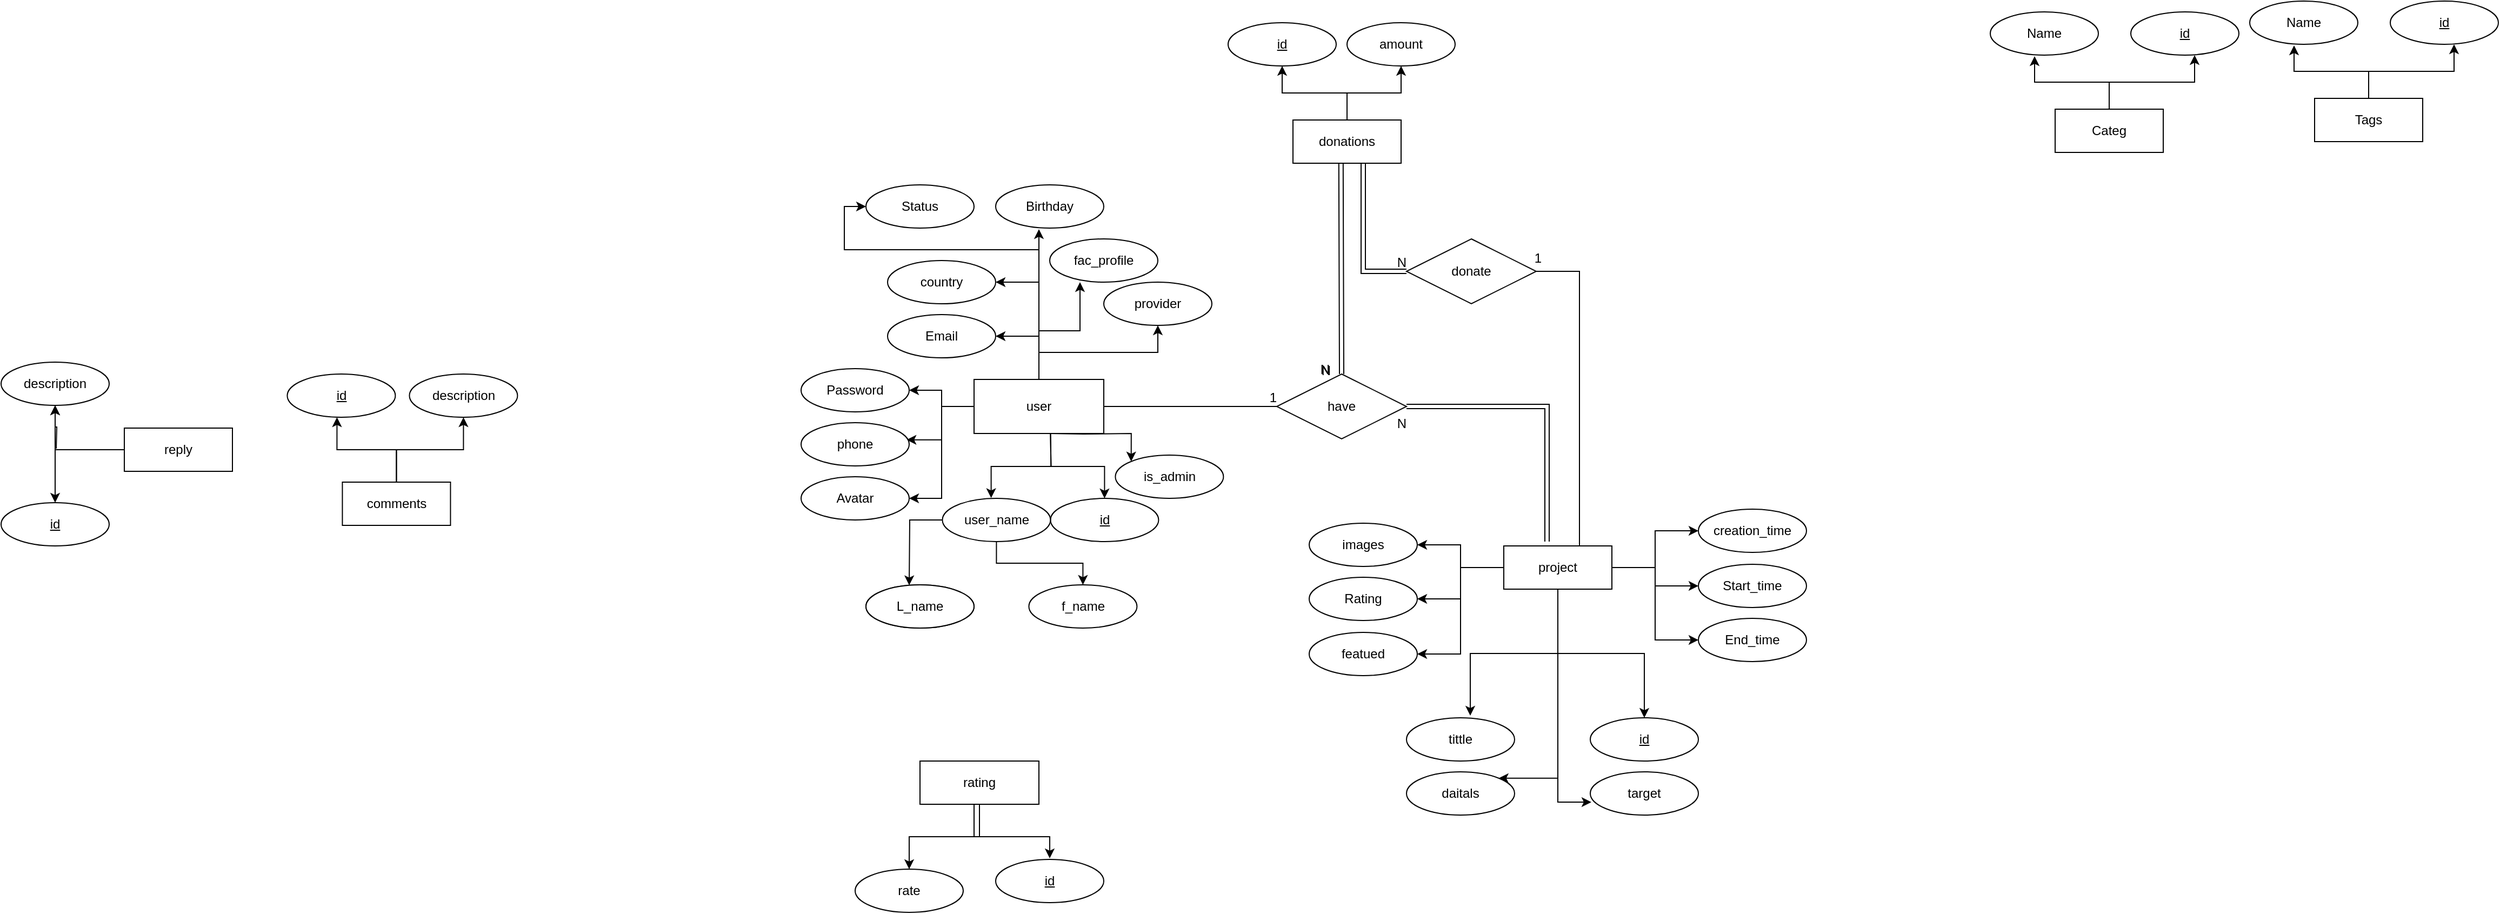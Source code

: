 <mxfile version="13.9.9" type="github">
  <diagram id="DGLip7xHxbOigp7pDAnI" name="Page-1">
    <mxGraphModel dx="2433" dy="1744" grid="1" gridSize="10" guides="1" tooltips="1" connect="1" arrows="1" fold="1" page="1" pageScale="1" pageWidth="850" pageHeight="1100" math="0" shadow="0">
      <root>
        <mxCell id="0" />
        <mxCell id="1" parent="0" />
        <mxCell id="EZNUbbrIOKoAF0ysCXxH-5" style="edgeStyle=orthogonalEdgeStyle;rounded=0;orthogonalLoop=1;jettySize=auto;html=1;" parent="1" target="EZNUbbrIOKoAF0ysCXxH-3" edge="1">
          <mxGeometry relative="1" as="geometry">
            <mxPoint x="730.71" y="-370" as="sourcePoint" />
          </mxGeometry>
        </mxCell>
        <mxCell id="EZNUbbrIOKoAF0ysCXxH-8" style="edgeStyle=orthogonalEdgeStyle;rounded=0;orthogonalLoop=1;jettySize=auto;html=1;entryX=0.451;entryY=-0.008;entryDx=0;entryDy=0;entryPerimeter=0;" parent="1" target="EZNUbbrIOKoAF0ysCXxH-7" edge="1">
          <mxGeometry relative="1" as="geometry">
            <mxPoint x="730.71" y="-370" as="sourcePoint" />
          </mxGeometry>
        </mxCell>
        <mxCell id="EZNUbbrIOKoAF0ysCXxH-18" style="edgeStyle=orthogonalEdgeStyle;rounded=0;orthogonalLoop=1;jettySize=auto;html=1;entryX=1;entryY=0.5;entryDx=0;entryDy=0;" parent="1" source="EZNUbbrIOKoAF0ysCXxH-1" target="EZNUbbrIOKoAF0ysCXxH-17" edge="1">
          <mxGeometry relative="1" as="geometry" />
        </mxCell>
        <mxCell id="EZNUbbrIOKoAF0ysCXxH-19" style="edgeStyle=orthogonalEdgeStyle;rounded=0;orthogonalLoop=1;jettySize=auto;html=1;entryX=1;entryY=0.5;entryDx=0;entryDy=0;" parent="1" source="EZNUbbrIOKoAF0ysCXxH-1" target="EZNUbbrIOKoAF0ysCXxH-14" edge="1">
          <mxGeometry relative="1" as="geometry" />
        </mxCell>
        <mxCell id="EZNUbbrIOKoAF0ysCXxH-20" style="edgeStyle=orthogonalEdgeStyle;rounded=0;orthogonalLoop=1;jettySize=auto;html=1;entryX=0.976;entryY=0.397;entryDx=0;entryDy=0;entryPerimeter=0;" parent="1" source="EZNUbbrIOKoAF0ysCXxH-1" target="EZNUbbrIOKoAF0ysCXxH-16" edge="1">
          <mxGeometry relative="1" as="geometry" />
        </mxCell>
        <mxCell id="EZNUbbrIOKoAF0ysCXxH-21" style="edgeStyle=orthogonalEdgeStyle;rounded=0;orthogonalLoop=1;jettySize=auto;html=1;entryX=1;entryY=0.5;entryDx=0;entryDy=0;" parent="1" source="EZNUbbrIOKoAF0ysCXxH-1" target="EZNUbbrIOKoAF0ysCXxH-15" edge="1">
          <mxGeometry relative="1" as="geometry" />
        </mxCell>
        <mxCell id="EZNUbbrIOKoAF0ysCXxH-24" style="edgeStyle=orthogonalEdgeStyle;rounded=0;orthogonalLoop=1;jettySize=auto;html=1;exitX=0.5;exitY=0;exitDx=0;exitDy=0;entryX=0.4;entryY=1.025;entryDx=0;entryDy=0;entryPerimeter=0;" parent="1" source="EZNUbbrIOKoAF0ysCXxH-1" target="EZNUbbrIOKoAF0ysCXxH-22" edge="1">
          <mxGeometry relative="1" as="geometry" />
        </mxCell>
        <mxCell id="EZNUbbrIOKoAF0ysCXxH-25" style="edgeStyle=orthogonalEdgeStyle;rounded=0;orthogonalLoop=1;jettySize=auto;html=1;entryX=0.28;entryY=1;entryDx=0;entryDy=0;entryPerimeter=0;" parent="1" source="EZNUbbrIOKoAF0ysCXxH-1" target="EZNUbbrIOKoAF0ysCXxH-23" edge="1">
          <mxGeometry relative="1" as="geometry" />
        </mxCell>
        <mxCell id="EZNUbbrIOKoAF0ysCXxH-27" style="edgeStyle=orthogonalEdgeStyle;rounded=0;orthogonalLoop=1;jettySize=auto;html=1;entryX=1;entryY=0.5;entryDx=0;entryDy=0;" parent="1" source="EZNUbbrIOKoAF0ysCXxH-1" target="EZNUbbrIOKoAF0ysCXxH-26" edge="1">
          <mxGeometry relative="1" as="geometry" />
        </mxCell>
        <mxCell id="EZNUbbrIOKoAF0ysCXxH-60" style="edgeStyle=orthogonalEdgeStyle;rounded=0;orthogonalLoop=1;jettySize=auto;html=1;entryX=0;entryY=0.5;entryDx=0;entryDy=0;" parent="1" source="EZNUbbrIOKoAF0ysCXxH-1" target="EZNUbbrIOKoAF0ysCXxH-59" edge="1">
          <mxGeometry relative="1" as="geometry">
            <Array as="points">
              <mxPoint x="720" y="-540" />
              <mxPoint x="540" y="-540" />
              <mxPoint x="540" y="-580" />
            </Array>
          </mxGeometry>
        </mxCell>
        <mxCell id="EZNUbbrIOKoAF0ysCXxH-69" style="edgeStyle=orthogonalEdgeStyle;rounded=0;orthogonalLoop=1;jettySize=auto;html=1;" parent="1" source="EZNUbbrIOKoAF0ysCXxH-1" target="EZNUbbrIOKoAF0ysCXxH-68" edge="1">
          <mxGeometry relative="1" as="geometry" />
        </mxCell>
        <mxCell id="EZNUbbrIOKoAF0ysCXxH-78" style="edgeStyle=orthogonalEdgeStyle;rounded=0;orthogonalLoop=1;jettySize=auto;html=1;entryX=0;entryY=0;entryDx=0;entryDy=0;" parent="1" target="EZNUbbrIOKoAF0ysCXxH-77" edge="1">
          <mxGeometry relative="1" as="geometry">
            <mxPoint x="730.71" y="-370" as="sourcePoint" />
          </mxGeometry>
        </mxCell>
        <mxCell id="EZNUbbrIOKoAF0ysCXxH-1" value="user" style="rounded=0;whiteSpace=wrap;html=1;" parent="1" vertex="1">
          <mxGeometry x="660" y="-420" width="120" height="50" as="geometry" />
        </mxCell>
        <mxCell id="EZNUbbrIOKoAF0ysCXxH-3" value="id" style="ellipse;whiteSpace=wrap;html=1;align=center;fontStyle=4;" parent="1" vertex="1">
          <mxGeometry x="730.71" y="-310" width="100" height="40" as="geometry" />
        </mxCell>
        <mxCell id="EZNUbbrIOKoAF0ysCXxH-11" style="edgeStyle=orthogonalEdgeStyle;rounded=0;orthogonalLoop=1;jettySize=auto;html=1;" parent="1" source="EZNUbbrIOKoAF0ysCXxH-7" target="EZNUbbrIOKoAF0ysCXxH-9" edge="1">
          <mxGeometry relative="1" as="geometry" />
        </mxCell>
        <mxCell id="EZNUbbrIOKoAF0ysCXxH-12" style="edgeStyle=orthogonalEdgeStyle;rounded=0;orthogonalLoop=1;jettySize=auto;html=1;entryX=0.293;entryY=0.009;entryDx=0;entryDy=0;entryPerimeter=0;" parent="1" source="EZNUbbrIOKoAF0ysCXxH-7" edge="1">
          <mxGeometry relative="1" as="geometry">
            <mxPoint x="600.01" y="-229.64" as="targetPoint" />
          </mxGeometry>
        </mxCell>
        <mxCell id="EZNUbbrIOKoAF0ysCXxH-7" value="user_name" style="ellipse;whiteSpace=wrap;html=1;align=center;" parent="1" vertex="1">
          <mxGeometry x="630.71" y="-310" width="100" height="40" as="geometry" />
        </mxCell>
        <mxCell id="EZNUbbrIOKoAF0ysCXxH-9" value="f_name" style="ellipse;whiteSpace=wrap;html=1;align=center;" parent="1" vertex="1">
          <mxGeometry x="710.71" y="-230" width="100" height="40" as="geometry" />
        </mxCell>
        <mxCell id="EZNUbbrIOKoAF0ysCXxH-10" value="L_name" style="ellipse;whiteSpace=wrap;html=1;align=center;" parent="1" vertex="1">
          <mxGeometry x="560" y="-230" width="100" height="40" as="geometry" />
        </mxCell>
        <mxCell id="EZNUbbrIOKoAF0ysCXxH-13" value="L_name" style="ellipse;whiteSpace=wrap;html=1;align=center;" parent="1" vertex="1">
          <mxGeometry x="560" y="-230" width="100" height="40" as="geometry" />
        </mxCell>
        <mxCell id="EZNUbbrIOKoAF0ysCXxH-14" value="Password" style="ellipse;whiteSpace=wrap;html=1;align=center;" parent="1" vertex="1">
          <mxGeometry x="500" y="-430" width="100" height="40" as="geometry" />
        </mxCell>
        <mxCell id="EZNUbbrIOKoAF0ysCXxH-15" value="Avatar" style="ellipse;whiteSpace=wrap;html=1;align=center;" parent="1" vertex="1">
          <mxGeometry x="500" y="-330" width="100" height="40" as="geometry" />
        </mxCell>
        <mxCell id="EZNUbbrIOKoAF0ysCXxH-16" value="phone" style="ellipse;whiteSpace=wrap;html=1;align=center;" parent="1" vertex="1">
          <mxGeometry x="500" y="-380" width="100" height="40" as="geometry" />
        </mxCell>
        <mxCell id="EZNUbbrIOKoAF0ysCXxH-17" value="Email" style="ellipse;whiteSpace=wrap;html=1;align=center;" parent="1" vertex="1">
          <mxGeometry x="580" y="-480" width="100" height="40" as="geometry" />
        </mxCell>
        <mxCell id="EZNUbbrIOKoAF0ysCXxH-22" value="Birthday" style="ellipse;whiteSpace=wrap;html=1;align=center;" parent="1" vertex="1">
          <mxGeometry x="680" y="-600" width="100" height="40" as="geometry" />
        </mxCell>
        <mxCell id="EZNUbbrIOKoAF0ysCXxH-23" value="fac_profile" style="ellipse;whiteSpace=wrap;html=1;align=center;" parent="1" vertex="1">
          <mxGeometry x="730" y="-550" width="100" height="40" as="geometry" />
        </mxCell>
        <mxCell id="EZNUbbrIOKoAF0ysCXxH-26" value="country" style="ellipse;whiteSpace=wrap;html=1;align=center;" parent="1" vertex="1">
          <mxGeometry x="580" y="-530" width="100" height="40" as="geometry" />
        </mxCell>
        <mxCell id="EZNUbbrIOKoAF0ysCXxH-52" style="edgeStyle=orthogonalEdgeStyle;rounded=0;orthogonalLoop=1;jettySize=auto;html=1;entryX=0.59;entryY=1;entryDx=0;entryDy=0;entryPerimeter=0;" parent="1" source="EZNUbbrIOKoAF0ysCXxH-47" target="EZNUbbrIOKoAF0ysCXxH-49" edge="1">
          <mxGeometry relative="1" as="geometry" />
        </mxCell>
        <mxCell id="EZNUbbrIOKoAF0ysCXxH-53" style="edgeStyle=orthogonalEdgeStyle;rounded=0;orthogonalLoop=1;jettySize=auto;html=1;entryX=0.41;entryY=1.025;entryDx=0;entryDy=0;entryPerimeter=0;" parent="1" source="EZNUbbrIOKoAF0ysCXxH-47" target="EZNUbbrIOKoAF0ysCXxH-51" edge="1">
          <mxGeometry relative="1" as="geometry" />
        </mxCell>
        <mxCell id="EZNUbbrIOKoAF0ysCXxH-47" value="Categ" style="whiteSpace=wrap;html=1;align=center;" parent="1" vertex="1">
          <mxGeometry x="1660" y="-670" width="100" height="40" as="geometry" />
        </mxCell>
        <mxCell id="EZNUbbrIOKoAF0ysCXxH-49" value="id" style="ellipse;whiteSpace=wrap;html=1;align=center;fontStyle=4;" parent="1" vertex="1">
          <mxGeometry x="1730" y="-760" width="100" height="40" as="geometry" />
        </mxCell>
        <mxCell id="EZNUbbrIOKoAF0ysCXxH-51" value="Name" style="ellipse;whiteSpace=wrap;html=1;align=center;" parent="1" vertex="1">
          <mxGeometry x="1600" y="-760" width="100" height="40" as="geometry" />
        </mxCell>
        <mxCell id="EZNUbbrIOKoAF0ysCXxH-54" style="edgeStyle=orthogonalEdgeStyle;rounded=0;orthogonalLoop=1;jettySize=auto;html=1;entryX=0.59;entryY=1;entryDx=0;entryDy=0;entryPerimeter=0;" parent="1" source="EZNUbbrIOKoAF0ysCXxH-56" target="EZNUbbrIOKoAF0ysCXxH-57" edge="1">
          <mxGeometry relative="1" as="geometry" />
        </mxCell>
        <mxCell id="EZNUbbrIOKoAF0ysCXxH-55" style="edgeStyle=orthogonalEdgeStyle;rounded=0;orthogonalLoop=1;jettySize=auto;html=1;entryX=0.41;entryY=1.025;entryDx=0;entryDy=0;entryPerimeter=0;" parent="1" source="EZNUbbrIOKoAF0ysCXxH-56" target="EZNUbbrIOKoAF0ysCXxH-58" edge="1">
          <mxGeometry relative="1" as="geometry" />
        </mxCell>
        <mxCell id="EZNUbbrIOKoAF0ysCXxH-56" value="Tags" style="whiteSpace=wrap;html=1;align=center;" parent="1" vertex="1">
          <mxGeometry x="1900" y="-680" width="100" height="40" as="geometry" />
        </mxCell>
        <mxCell id="EZNUbbrIOKoAF0ysCXxH-57" value="id" style="ellipse;whiteSpace=wrap;html=1;align=center;fontStyle=4;" parent="1" vertex="1">
          <mxGeometry x="1970" y="-770" width="100" height="40" as="geometry" />
        </mxCell>
        <mxCell id="EZNUbbrIOKoAF0ysCXxH-58" value="Name" style="ellipse;whiteSpace=wrap;html=1;align=center;" parent="1" vertex="1">
          <mxGeometry x="1840" y="-770" width="100" height="40" as="geometry" />
        </mxCell>
        <mxCell id="EZNUbbrIOKoAF0ysCXxH-59" value="Status" style="ellipse;whiteSpace=wrap;html=1;align=center;" parent="1" vertex="1">
          <mxGeometry x="560" y="-600" width="100" height="40" as="geometry" />
        </mxCell>
        <mxCell id="EZNUbbrIOKoAF0ysCXxH-68" value="provider" style="ellipse;whiteSpace=wrap;html=1;align=center;" parent="1" vertex="1">
          <mxGeometry x="780" y="-510" width="100" height="40" as="geometry" />
        </mxCell>
        <mxCell id="EZNUbbrIOKoAF0ysCXxH-73" style="edgeStyle=orthogonalEdgeStyle;rounded=0;orthogonalLoop=1;jettySize=auto;html=1;entryX=0.5;entryY=1;entryDx=0;entryDy=0;" parent="1" source="EZNUbbrIOKoAF0ysCXxH-70" target="EZNUbbrIOKoAF0ysCXxH-71" edge="1">
          <mxGeometry relative="1" as="geometry" />
        </mxCell>
        <mxCell id="EZNUbbrIOKoAF0ysCXxH-74" style="edgeStyle=orthogonalEdgeStyle;rounded=0;orthogonalLoop=1;jettySize=auto;html=1;entryX=0.5;entryY=1;entryDx=0;entryDy=0;" parent="1" source="EZNUbbrIOKoAF0ysCXxH-70" target="EZNUbbrIOKoAF0ysCXxH-72" edge="1">
          <mxGeometry relative="1" as="geometry" />
        </mxCell>
        <mxCell id="EZNUbbrIOKoAF0ysCXxH-70" value="donations" style="whiteSpace=wrap;html=1;align=center;" parent="1" vertex="1">
          <mxGeometry x="955" y="-660" width="100" height="40" as="geometry" />
        </mxCell>
        <mxCell id="EZNUbbrIOKoAF0ysCXxH-71" value="amount" style="ellipse;whiteSpace=wrap;html=1;align=center;" parent="1" vertex="1">
          <mxGeometry x="1005" y="-750" width="100" height="40" as="geometry" />
        </mxCell>
        <mxCell id="EZNUbbrIOKoAF0ysCXxH-72" value="id" style="ellipse;whiteSpace=wrap;html=1;align=center;fontStyle=4;" parent="1" vertex="1">
          <mxGeometry x="895" y="-750" width="100" height="40" as="geometry" />
        </mxCell>
        <mxCell id="EZNUbbrIOKoAF0ysCXxH-77" value="is_admin" style="ellipse;whiteSpace=wrap;html=1;align=center;" parent="1" vertex="1">
          <mxGeometry x="790.71" y="-350" width="100" height="40" as="geometry" />
        </mxCell>
        <mxCell id="EZNUbbrIOKoAF0ysCXxH-85" style="edgeStyle=orthogonalEdgeStyle;rounded=0;orthogonalLoop=1;jettySize=auto;html=1;entryX=0.5;entryY=1;entryDx=0;entryDy=0;" parent="1" source="EZNUbbrIOKoAF0ysCXxH-87" target="EZNUbbrIOKoAF0ysCXxH-88" edge="1">
          <mxGeometry relative="1" as="geometry" />
        </mxCell>
        <mxCell id="EZNUbbrIOKoAF0ysCXxH-86" style="edgeStyle=orthogonalEdgeStyle;rounded=0;orthogonalLoop=1;jettySize=auto;html=1;entryX=0.5;entryY=1;entryDx=0;entryDy=0;" parent="1" source="EZNUbbrIOKoAF0ysCXxH-87" edge="1">
          <mxGeometry relative="1" as="geometry">
            <mxPoint x="70.71" y="-385" as="targetPoint" />
            <Array as="points">
              <mxPoint x="125.71" y="-355" />
              <mxPoint x="70.71" y="-355" />
            </Array>
          </mxGeometry>
        </mxCell>
        <mxCell id="EZNUbbrIOKoAF0ysCXxH-87" value="comments" style="whiteSpace=wrap;html=1;align=center;" parent="1" vertex="1">
          <mxGeometry x="75.71" y="-325" width="100" height="40" as="geometry" />
        </mxCell>
        <mxCell id="EZNUbbrIOKoAF0ysCXxH-88" value="description" style="ellipse;whiteSpace=wrap;html=1;align=center;" parent="1" vertex="1">
          <mxGeometry x="137.71" y="-425" width="100" height="40" as="geometry" />
        </mxCell>
        <mxCell id="EZNUbbrIOKoAF0ysCXxH-100" style="edgeStyle=orthogonalEdgeStyle;rounded=0;orthogonalLoop=1;jettySize=auto;html=1;" parent="1" source="EZNUbbrIOKoAF0ysCXxH-90" edge="1">
          <mxGeometry relative="1" as="geometry">
            <mxPoint x="730" y="23" as="targetPoint" />
            <Array as="points">
              <mxPoint x="660" y="3" />
              <mxPoint x="730" y="3" />
            </Array>
          </mxGeometry>
        </mxCell>
        <mxCell id="EZNUbbrIOKoAF0ysCXxH-101" style="edgeStyle=orthogonalEdgeStyle;rounded=0;orthogonalLoop=1;jettySize=auto;html=1;entryX=0.5;entryY=0;entryDx=0;entryDy=0;" parent="1" source="EZNUbbrIOKoAF0ysCXxH-90" target="EZNUbbrIOKoAF0ysCXxH-98" edge="1">
          <mxGeometry relative="1" as="geometry" />
        </mxCell>
        <mxCell id="EZNUbbrIOKoAF0ysCXxH-90" value="rating" style="whiteSpace=wrap;html=1;align=center;" parent="1" vertex="1">
          <mxGeometry x="610" y="-67" width="110" height="40" as="geometry" />
        </mxCell>
        <mxCell id="EZNUbbrIOKoAF0ysCXxH-97" value="id" style="ellipse;whiteSpace=wrap;html=1;align=center;fontStyle=4;" parent="1" vertex="1">
          <mxGeometry x="24.71" y="-425" width="100" height="40" as="geometry" />
        </mxCell>
        <mxCell id="EZNUbbrIOKoAF0ysCXxH-98" value="rate" style="ellipse;whiteSpace=wrap;html=1;align=center;" parent="1" vertex="1">
          <mxGeometry x="550" y="33" width="100" height="40" as="geometry" />
        </mxCell>
        <mxCell id="EZNUbbrIOKoAF0ysCXxH-99" value="id" style="ellipse;whiteSpace=wrap;html=1;align=center;fontStyle=4;" parent="1" vertex="1">
          <mxGeometry x="680" y="24" width="100" height="40" as="geometry" />
        </mxCell>
        <mxCell id="EZNUbbrIOKoAF0ysCXxH-103" style="edgeStyle=orthogonalEdgeStyle;rounded=0;orthogonalLoop=1;jettySize=auto;html=1;entryX=0.59;entryY=-0.05;entryDx=0;entryDy=0;entryPerimeter=0;" parent="1" source="EZNUbbrIOKoAF0ysCXxH-113" target="EZNUbbrIOKoAF0ysCXxH-115" edge="1">
          <mxGeometry relative="1" as="geometry" />
        </mxCell>
        <mxCell id="EZNUbbrIOKoAF0ysCXxH-104" style="edgeStyle=orthogonalEdgeStyle;rounded=0;orthogonalLoop=1;jettySize=auto;html=1;entryX=0.5;entryY=0;entryDx=0;entryDy=0;" parent="1" source="EZNUbbrIOKoAF0ysCXxH-113" target="EZNUbbrIOKoAF0ysCXxH-114" edge="1">
          <mxGeometry relative="1" as="geometry" />
        </mxCell>
        <mxCell id="EZNUbbrIOKoAF0ysCXxH-105" style="edgeStyle=orthogonalEdgeStyle;rounded=0;orthogonalLoop=1;jettySize=auto;html=1;entryX=1;entryY=0;entryDx=0;entryDy=0;" parent="1" source="EZNUbbrIOKoAF0ysCXxH-113" target="EZNUbbrIOKoAF0ysCXxH-117" edge="1">
          <mxGeometry relative="1" as="geometry">
            <Array as="points">
              <mxPoint x="1200" y="-51" />
            </Array>
          </mxGeometry>
        </mxCell>
        <mxCell id="EZNUbbrIOKoAF0ysCXxH-106" style="edgeStyle=orthogonalEdgeStyle;rounded=0;orthogonalLoop=1;jettySize=auto;html=1;entryX=0.01;entryY=0.7;entryDx=0;entryDy=0;entryPerimeter=0;" parent="1" source="EZNUbbrIOKoAF0ysCXxH-113" target="EZNUbbrIOKoAF0ysCXxH-116" edge="1">
          <mxGeometry relative="1" as="geometry" />
        </mxCell>
        <mxCell id="EZNUbbrIOKoAF0ysCXxH-107" style="edgeStyle=orthogonalEdgeStyle;rounded=0;orthogonalLoop=1;jettySize=auto;html=1;entryX=0;entryY=0.5;entryDx=0;entryDy=0;" parent="1" source="EZNUbbrIOKoAF0ysCXxH-113" target="EZNUbbrIOKoAF0ysCXxH-119" edge="1">
          <mxGeometry relative="1" as="geometry" />
        </mxCell>
        <mxCell id="EZNUbbrIOKoAF0ysCXxH-108" style="edgeStyle=orthogonalEdgeStyle;rounded=0;orthogonalLoop=1;jettySize=auto;html=1;entryX=0;entryY=0.5;entryDx=0;entryDy=0;" parent="1" source="EZNUbbrIOKoAF0ysCXxH-113" target="EZNUbbrIOKoAF0ysCXxH-118" edge="1">
          <mxGeometry relative="1" as="geometry" />
        </mxCell>
        <mxCell id="EZNUbbrIOKoAF0ysCXxH-109" style="edgeStyle=orthogonalEdgeStyle;rounded=0;orthogonalLoop=1;jettySize=auto;html=1;entryX=1;entryY=0.5;entryDx=0;entryDy=0;" parent="1" source="EZNUbbrIOKoAF0ysCXxH-113" target="EZNUbbrIOKoAF0ysCXxH-120" edge="1">
          <mxGeometry relative="1" as="geometry" />
        </mxCell>
        <mxCell id="EZNUbbrIOKoAF0ysCXxH-110" style="edgeStyle=orthogonalEdgeStyle;rounded=0;orthogonalLoop=1;jettySize=auto;html=1;" parent="1" source="EZNUbbrIOKoAF0ysCXxH-113" target="EZNUbbrIOKoAF0ysCXxH-121" edge="1">
          <mxGeometry relative="1" as="geometry" />
        </mxCell>
        <mxCell id="EZNUbbrIOKoAF0ysCXxH-111" style="edgeStyle=orthogonalEdgeStyle;rounded=0;orthogonalLoop=1;jettySize=auto;html=1;entryX=0;entryY=0.5;entryDx=0;entryDy=0;" parent="1" source="EZNUbbrIOKoAF0ysCXxH-113" target="EZNUbbrIOKoAF0ysCXxH-122" edge="1">
          <mxGeometry relative="1" as="geometry" />
        </mxCell>
        <mxCell id="EZNUbbrIOKoAF0ysCXxH-112" style="edgeStyle=orthogonalEdgeStyle;rounded=0;orthogonalLoop=1;jettySize=auto;html=1;entryX=1;entryY=0.5;entryDx=0;entryDy=0;" parent="1" source="EZNUbbrIOKoAF0ysCXxH-113" target="EZNUbbrIOKoAF0ysCXxH-123" edge="1">
          <mxGeometry relative="1" as="geometry" />
        </mxCell>
        <mxCell id="EZNUbbrIOKoAF0ysCXxH-113" value="project" style="whiteSpace=wrap;html=1;align=center;" parent="1" vertex="1">
          <mxGeometry x="1150" y="-266" width="100" height="40" as="geometry" />
        </mxCell>
        <mxCell id="EZNUbbrIOKoAF0ysCXxH-114" value="id" style="ellipse;whiteSpace=wrap;html=1;align=center;fontStyle=4;" parent="1" vertex="1">
          <mxGeometry x="1230" y="-107" width="100" height="40" as="geometry" />
        </mxCell>
        <mxCell id="EZNUbbrIOKoAF0ysCXxH-115" value="tittle" style="ellipse;whiteSpace=wrap;html=1;align=center;" parent="1" vertex="1">
          <mxGeometry x="1060" y="-107" width="100" height="40" as="geometry" />
        </mxCell>
        <mxCell id="EZNUbbrIOKoAF0ysCXxH-116" value="target" style="ellipse;whiteSpace=wrap;html=1;align=center;" parent="1" vertex="1">
          <mxGeometry x="1230" y="-57" width="100" height="40" as="geometry" />
        </mxCell>
        <mxCell id="EZNUbbrIOKoAF0ysCXxH-117" value="daitals" style="ellipse;whiteSpace=wrap;html=1;align=center;" parent="1" vertex="1">
          <mxGeometry x="1060" y="-57" width="100" height="40" as="geometry" />
        </mxCell>
        <mxCell id="EZNUbbrIOKoAF0ysCXxH-118" value="End_time" style="ellipse;whiteSpace=wrap;html=1;align=center;" parent="1" vertex="1">
          <mxGeometry x="1330" y="-199" width="100" height="40" as="geometry" />
        </mxCell>
        <mxCell id="EZNUbbrIOKoAF0ysCXxH-119" value="Start_time" style="ellipse;whiteSpace=wrap;html=1;align=center;" parent="1" vertex="1">
          <mxGeometry x="1330" y="-249" width="100" height="40" as="geometry" />
        </mxCell>
        <mxCell id="EZNUbbrIOKoAF0ysCXxH-120" value="images" style="ellipse;whiteSpace=wrap;html=1;align=center;" parent="1" vertex="1">
          <mxGeometry x="970" y="-287" width="100" height="40" as="geometry" />
        </mxCell>
        <mxCell id="EZNUbbrIOKoAF0ysCXxH-121" value="Rating" style="ellipse;whiteSpace=wrap;html=1;align=center;" parent="1" vertex="1">
          <mxGeometry x="970" y="-237" width="100" height="40" as="geometry" />
        </mxCell>
        <mxCell id="EZNUbbrIOKoAF0ysCXxH-122" value="creation_time" style="ellipse;whiteSpace=wrap;html=1;align=center;" parent="1" vertex="1">
          <mxGeometry x="1330" y="-300" width="100" height="40" as="geometry" />
        </mxCell>
        <mxCell id="EZNUbbrIOKoAF0ysCXxH-123" value="featued" style="ellipse;whiteSpace=wrap;html=1;align=center;" parent="1" vertex="1">
          <mxGeometry x="970" y="-186" width="100" height="40" as="geometry" />
        </mxCell>
        <mxCell id="EZNUbbrIOKoAF0ysCXxH-125" style="edgeStyle=orthogonalEdgeStyle;rounded=0;orthogonalLoop=1;jettySize=auto;html=1;entryX=0.5;entryY=1;entryDx=0;entryDy=0;" parent="1" source="EZNUbbrIOKoAF0ysCXxH-127" target="EZNUbbrIOKoAF0ysCXxH-128" edge="1">
          <mxGeometry relative="1" as="geometry" />
        </mxCell>
        <mxCell id="EZNUbbrIOKoAF0ysCXxH-132" style="edgeStyle=orthogonalEdgeStyle;rounded=0;orthogonalLoop=1;jettySize=auto;html=1;entryX=0.5;entryY=0;entryDx=0;entryDy=0;" parent="1" source="EZNUbbrIOKoAF0ysCXxH-127" target="EZNUbbrIOKoAF0ysCXxH-131" edge="1">
          <mxGeometry relative="1" as="geometry" />
        </mxCell>
        <mxCell id="EZNUbbrIOKoAF0ysCXxH-127" value="reply" style="whiteSpace=wrap;html=1;align=center;rotation=0;" parent="1" vertex="1">
          <mxGeometry x="-126" y="-375" width="100" height="40" as="geometry" />
        </mxCell>
        <mxCell id="EZNUbbrIOKoAF0ysCXxH-128" value="description" style="ellipse;whiteSpace=wrap;html=1;align=center;rotation=0;" parent="1" vertex="1">
          <mxGeometry x="-240" y="-436" width="100" height="40" as="geometry" />
        </mxCell>
        <mxCell id="EZNUbbrIOKoAF0ysCXxH-130" value="" style="edgeStyle=orthogonalEdgeStyle;rounded=0;orthogonalLoop=1;jettySize=auto;html=1;" parent="1" target="EZNUbbrIOKoAF0ysCXxH-128" edge="1">
          <mxGeometry relative="1" as="geometry">
            <mxPoint x="-189" y="-356" as="sourcePoint" />
          </mxGeometry>
        </mxCell>
        <mxCell id="EZNUbbrIOKoAF0ysCXxH-131" value="id" style="ellipse;whiteSpace=wrap;html=1;align=center;fontStyle=4;" parent="1" vertex="1">
          <mxGeometry x="-240" y="-306" width="100" height="40" as="geometry" />
        </mxCell>
        <mxCell id="cVWXQ6BWnXz_K0YUeZmY-1" value="have" style="shape=rhombus;perimeter=rhombusPerimeter;whiteSpace=wrap;html=1;align=center;" vertex="1" parent="1">
          <mxGeometry x="940" y="-425" width="120" height="60" as="geometry" />
        </mxCell>
        <mxCell id="cVWXQ6BWnXz_K0YUeZmY-6" value="" style="endArrow=none;html=1;rounded=0;entryX=0;entryY=0.5;entryDx=0;entryDy=0;" edge="1" parent="1" target="cVWXQ6BWnXz_K0YUeZmY-1">
          <mxGeometry relative="1" as="geometry">
            <mxPoint x="780" y="-395" as="sourcePoint" />
            <mxPoint x="940" y="-390" as="targetPoint" />
          </mxGeometry>
        </mxCell>
        <mxCell id="cVWXQ6BWnXz_K0YUeZmY-7" value="1" style="resizable=0;html=1;align=right;verticalAlign=bottom;" connectable="0" vertex="1" parent="cVWXQ6BWnXz_K0YUeZmY-6">
          <mxGeometry x="1" relative="1" as="geometry" />
        </mxCell>
        <mxCell id="cVWXQ6BWnXz_K0YUeZmY-10" value="" style="shape=link;html=1;rounded=0;exitX=1;exitY=0.5;exitDx=0;exitDy=0;" edge="1" parent="1" source="cVWXQ6BWnXz_K0YUeZmY-1">
          <mxGeometry relative="1" as="geometry">
            <mxPoint x="1080" y="-350" as="sourcePoint" />
            <mxPoint x="1190" y="-270" as="targetPoint" />
            <Array as="points">
              <mxPoint x="1190" y="-395" />
            </Array>
          </mxGeometry>
        </mxCell>
        <mxCell id="cVWXQ6BWnXz_K0YUeZmY-11" value="N" style="resizable=0;html=1;align=right;verticalAlign=bottom;" connectable="0" vertex="1" parent="cVWXQ6BWnXz_K0YUeZmY-10">
          <mxGeometry x="1" relative="1" as="geometry">
            <mxPoint x="-130" y="-100.29" as="offset" />
          </mxGeometry>
        </mxCell>
        <mxCell id="cVWXQ6BWnXz_K0YUeZmY-14" value="" style="shape=link;html=1;rounded=0;exitX=0.5;exitY=0;exitDx=0;exitDy=0;" edge="1" parent="1" source="cVWXQ6BWnXz_K0YUeZmY-1">
          <mxGeometry relative="1" as="geometry">
            <mxPoint x="999.41" y="-435" as="sourcePoint" />
            <mxPoint x="999.41" y="-620" as="targetPoint" />
          </mxGeometry>
        </mxCell>
        <mxCell id="cVWXQ6BWnXz_K0YUeZmY-15" value="N" style="resizable=0;html=1;align=right;verticalAlign=bottom;" connectable="0" vertex="1" parent="cVWXQ6BWnXz_K0YUeZmY-14">
          <mxGeometry x="1" relative="1" as="geometry">
            <mxPoint x="-9.41" y="200.29" as="offset" />
          </mxGeometry>
        </mxCell>
        <mxCell id="cVWXQ6BWnXz_K0YUeZmY-16" value="N" style="resizable=0;html=1;align=right;verticalAlign=bottom;" connectable="0" vertex="1" parent="1">
          <mxGeometry x="989.999" y="-420.003" as="geometry" />
        </mxCell>
        <mxCell id="cVWXQ6BWnXz_K0YUeZmY-17" value="donate" style="shape=rhombus;perimeter=rhombusPerimeter;whiteSpace=wrap;html=1;align=center;" vertex="1" parent="1">
          <mxGeometry x="1060" y="-550" width="120" height="60" as="geometry" />
        </mxCell>
        <mxCell id="cVWXQ6BWnXz_K0YUeZmY-18" value="" style="endArrow=none;html=1;rounded=0;entryX=0.7;entryY=0;entryDx=0;entryDy=0;entryPerimeter=0;" edge="1" parent="1" target="EZNUbbrIOKoAF0ysCXxH-113">
          <mxGeometry relative="1" as="geometry">
            <mxPoint x="1180" y="-520" as="sourcePoint" />
            <mxPoint x="1340" y="-520" as="targetPoint" />
            <Array as="points">
              <mxPoint x="1220" y="-520" />
            </Array>
          </mxGeometry>
        </mxCell>
        <mxCell id="cVWXQ6BWnXz_K0YUeZmY-20" value="1" style="resizable=0;html=1;align=right;verticalAlign=bottom;" connectable="0" vertex="1" parent="1">
          <mxGeometry x="940" y="-395" as="geometry">
            <mxPoint x="245" y="-129" as="offset" />
          </mxGeometry>
        </mxCell>
        <mxCell id="cVWXQ6BWnXz_K0YUeZmY-21" value="" style="shape=link;html=1;rounded=0;exitX=0.65;exitY=1;exitDx=0;exitDy=0;exitPerimeter=0;entryX=0;entryY=0.5;entryDx=0;entryDy=0;" edge="1" parent="1" source="EZNUbbrIOKoAF0ysCXxH-70" target="cVWXQ6BWnXz_K0YUeZmY-17">
          <mxGeometry relative="1" as="geometry">
            <mxPoint x="1040" y="-580.59" as="sourcePoint" />
            <mxPoint x="1200" y="-580.59" as="targetPoint" />
            <Array as="points">
              <mxPoint x="1020" y="-520" />
            </Array>
          </mxGeometry>
        </mxCell>
        <mxCell id="cVWXQ6BWnXz_K0YUeZmY-22" value="N" style="resizable=0;html=1;align=right;verticalAlign=bottom;" connectable="0" vertex="1" parent="cVWXQ6BWnXz_K0YUeZmY-21">
          <mxGeometry x="1" relative="1" as="geometry" />
        </mxCell>
      </root>
    </mxGraphModel>
  </diagram>
</mxfile>
